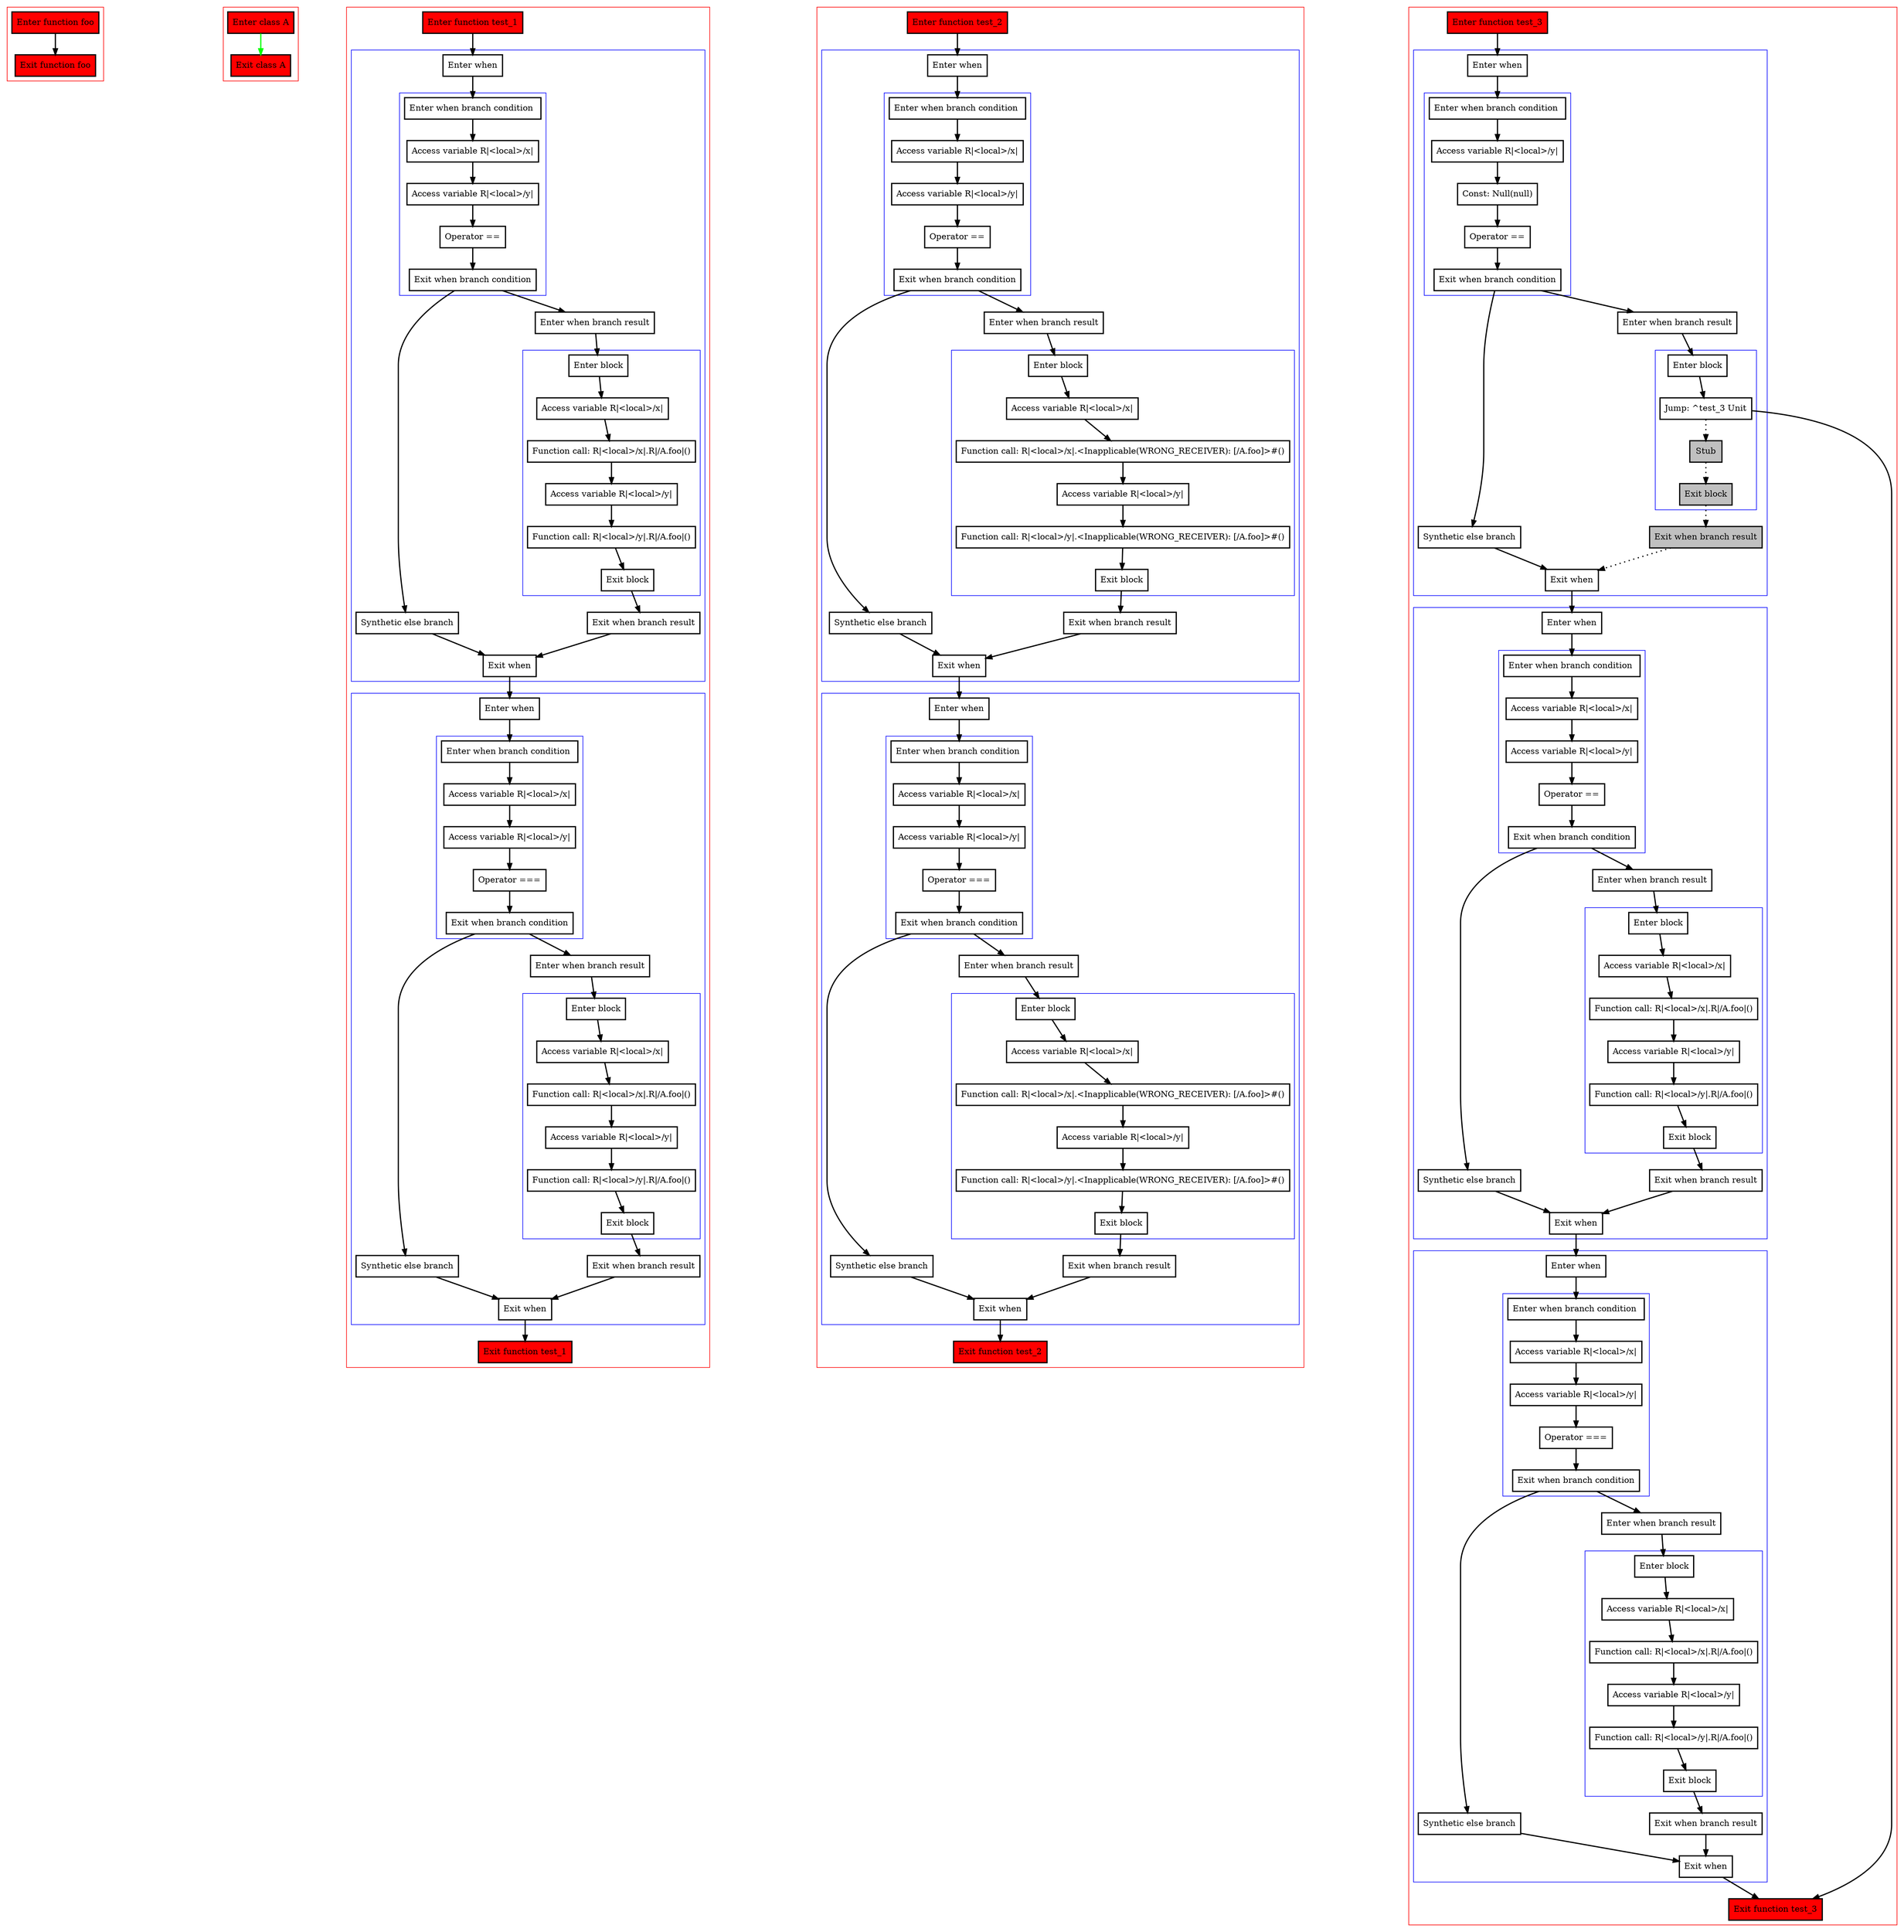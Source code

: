 digraph equalsAndIdentity_kt {
    graph [nodesep=3]
    node [shape=box penwidth=2]
    edge [penwidth=2]

    subgraph cluster_0 {
        color=red
        0 [label="Enter function foo" style="filled" fillcolor=red];
        1 [label="Exit function foo" style="filled" fillcolor=red];
    }
    0 -> {1};

    subgraph cluster_1 {
        color=red
        2 [label="Enter class A" style="filled" fillcolor=red];
        3 [label="Exit class A" style="filled" fillcolor=red];
    }
    2 -> {3} [color=green];

    subgraph cluster_2 {
        color=red
        4 [label="Enter function test_1" style="filled" fillcolor=red];
        subgraph cluster_3 {
            color=blue
            6 [label="Enter when"];
            subgraph cluster_4 {
                color=blue
                8 [label="Enter when branch condition "];
                9 [label="Access variable R|<local>/x|"];
                10 [label="Access variable R|<local>/y|"];
                11 [label="Operator =="];
                12 [label="Exit when branch condition"];
            }
            21 [label="Synthetic else branch"];
            13 [label="Enter when branch result"];
            subgraph cluster_5 {
                color=blue
                14 [label="Enter block"];
                15 [label="Access variable R|<local>/x|"];
                16 [label="Function call: R|<local>/x|.R|/A.foo|()"];
                17 [label="Access variable R|<local>/y|"];
                18 [label="Function call: R|<local>/y|.R|/A.foo|()"];
                19 [label="Exit block"];
            }
            20 [label="Exit when branch result"];
            7 [label="Exit when"];
        }
        subgraph cluster_6 {
            color=blue
            22 [label="Enter when"];
            subgraph cluster_7 {
                color=blue
                24 [label="Enter when branch condition "];
                25 [label="Access variable R|<local>/x|"];
                26 [label="Access variable R|<local>/y|"];
                27 [label="Operator ==="];
                28 [label="Exit when branch condition"];
            }
            37 [label="Synthetic else branch"];
            29 [label="Enter when branch result"];
            subgraph cluster_8 {
                color=blue
                30 [label="Enter block"];
                31 [label="Access variable R|<local>/x|"];
                32 [label="Function call: R|<local>/x|.R|/A.foo|()"];
                33 [label="Access variable R|<local>/y|"];
                34 [label="Function call: R|<local>/y|.R|/A.foo|()"];
                35 [label="Exit block"];
            }
            36 [label="Exit when branch result"];
            23 [label="Exit when"];
        }
        5 [label="Exit function test_1" style="filled" fillcolor=red];
    }
    4 -> {6};
    6 -> {8};
    7 -> {22};
    8 -> {9};
    9 -> {10};
    10 -> {11};
    11 -> {12};
    12 -> {13 21};
    13 -> {14};
    14 -> {15};
    15 -> {16};
    16 -> {17};
    17 -> {18};
    18 -> {19};
    19 -> {20};
    20 -> {7};
    21 -> {7};
    22 -> {24};
    23 -> {5};
    24 -> {25};
    25 -> {26};
    26 -> {27};
    27 -> {28};
    28 -> {29 37};
    29 -> {30};
    30 -> {31};
    31 -> {32};
    32 -> {33};
    33 -> {34};
    34 -> {35};
    35 -> {36};
    36 -> {23};
    37 -> {23};

    subgraph cluster_9 {
        color=red
        38 [label="Enter function test_2" style="filled" fillcolor=red];
        subgraph cluster_10 {
            color=blue
            40 [label="Enter when"];
            subgraph cluster_11 {
                color=blue
                42 [label="Enter when branch condition "];
                43 [label="Access variable R|<local>/x|"];
                44 [label="Access variable R|<local>/y|"];
                45 [label="Operator =="];
                46 [label="Exit when branch condition"];
            }
            55 [label="Synthetic else branch"];
            47 [label="Enter when branch result"];
            subgraph cluster_12 {
                color=blue
                48 [label="Enter block"];
                49 [label="Access variable R|<local>/x|"];
                50 [label="Function call: R|<local>/x|.<Inapplicable(WRONG_RECEIVER): [/A.foo]>#()"];
                51 [label="Access variable R|<local>/y|"];
                52 [label="Function call: R|<local>/y|.<Inapplicable(WRONG_RECEIVER): [/A.foo]>#()"];
                53 [label="Exit block"];
            }
            54 [label="Exit when branch result"];
            41 [label="Exit when"];
        }
        subgraph cluster_13 {
            color=blue
            56 [label="Enter when"];
            subgraph cluster_14 {
                color=blue
                58 [label="Enter when branch condition "];
                59 [label="Access variable R|<local>/x|"];
                60 [label="Access variable R|<local>/y|"];
                61 [label="Operator ==="];
                62 [label="Exit when branch condition"];
            }
            71 [label="Synthetic else branch"];
            63 [label="Enter when branch result"];
            subgraph cluster_15 {
                color=blue
                64 [label="Enter block"];
                65 [label="Access variable R|<local>/x|"];
                66 [label="Function call: R|<local>/x|.<Inapplicable(WRONG_RECEIVER): [/A.foo]>#()"];
                67 [label="Access variable R|<local>/y|"];
                68 [label="Function call: R|<local>/y|.<Inapplicable(WRONG_RECEIVER): [/A.foo]>#()"];
                69 [label="Exit block"];
            }
            70 [label="Exit when branch result"];
            57 [label="Exit when"];
        }
        39 [label="Exit function test_2" style="filled" fillcolor=red];
    }
    38 -> {40};
    40 -> {42};
    41 -> {56};
    42 -> {43};
    43 -> {44};
    44 -> {45};
    45 -> {46};
    46 -> {47 55};
    47 -> {48};
    48 -> {49};
    49 -> {50};
    50 -> {51};
    51 -> {52};
    52 -> {53};
    53 -> {54};
    54 -> {41};
    55 -> {41};
    56 -> {58};
    57 -> {39};
    58 -> {59};
    59 -> {60};
    60 -> {61};
    61 -> {62};
    62 -> {63 71};
    63 -> {64};
    64 -> {65};
    65 -> {66};
    66 -> {67};
    67 -> {68};
    68 -> {69};
    69 -> {70};
    70 -> {57};
    71 -> {57};

    subgraph cluster_16 {
        color=red
        72 [label="Enter function test_3" style="filled" fillcolor=red];
        subgraph cluster_17 {
            color=blue
            74 [label="Enter when"];
            subgraph cluster_18 {
                color=blue
                76 [label="Enter when branch condition "];
                77 [label="Access variable R|<local>/y|"];
                78 [label="Const: Null(null)"];
                79 [label="Operator =="];
                80 [label="Exit when branch condition"];
            }
            87 [label="Synthetic else branch"];
            81 [label="Enter when branch result"];
            subgraph cluster_19 {
                color=blue
                82 [label="Enter block"];
                83 [label="Jump: ^test_3 Unit"];
                84 [label="Stub" style="filled" fillcolor=gray];
                85 [label="Exit block" style="filled" fillcolor=gray];
            }
            86 [label="Exit when branch result" style="filled" fillcolor=gray];
            75 [label="Exit when"];
        }
        subgraph cluster_20 {
            color=blue
            88 [label="Enter when"];
            subgraph cluster_21 {
                color=blue
                90 [label="Enter when branch condition "];
                91 [label="Access variable R|<local>/x|"];
                92 [label="Access variable R|<local>/y|"];
                93 [label="Operator =="];
                94 [label="Exit when branch condition"];
            }
            103 [label="Synthetic else branch"];
            95 [label="Enter when branch result"];
            subgraph cluster_22 {
                color=blue
                96 [label="Enter block"];
                97 [label="Access variable R|<local>/x|"];
                98 [label="Function call: R|<local>/x|.R|/A.foo|()"];
                99 [label="Access variable R|<local>/y|"];
                100 [label="Function call: R|<local>/y|.R|/A.foo|()"];
                101 [label="Exit block"];
            }
            102 [label="Exit when branch result"];
            89 [label="Exit when"];
        }
        subgraph cluster_23 {
            color=blue
            104 [label="Enter when"];
            subgraph cluster_24 {
                color=blue
                106 [label="Enter when branch condition "];
                107 [label="Access variable R|<local>/x|"];
                108 [label="Access variable R|<local>/y|"];
                109 [label="Operator ==="];
                110 [label="Exit when branch condition"];
            }
            119 [label="Synthetic else branch"];
            111 [label="Enter when branch result"];
            subgraph cluster_25 {
                color=blue
                112 [label="Enter block"];
                113 [label="Access variable R|<local>/x|"];
                114 [label="Function call: R|<local>/x|.R|/A.foo|()"];
                115 [label="Access variable R|<local>/y|"];
                116 [label="Function call: R|<local>/y|.R|/A.foo|()"];
                117 [label="Exit block"];
            }
            118 [label="Exit when branch result"];
            105 [label="Exit when"];
        }
        73 [label="Exit function test_3" style="filled" fillcolor=red];
    }
    72 -> {74};
    74 -> {76};
    75 -> {88};
    76 -> {77};
    77 -> {78};
    78 -> {79};
    79 -> {80};
    80 -> {81 87};
    81 -> {82};
    82 -> {83};
    83 -> {73};
    83 -> {84} [style=dotted];
    84 -> {85} [style=dotted];
    85 -> {86} [style=dotted];
    86 -> {75} [style=dotted];
    87 -> {75};
    88 -> {90};
    89 -> {104};
    90 -> {91};
    91 -> {92};
    92 -> {93};
    93 -> {94};
    94 -> {95 103};
    95 -> {96};
    96 -> {97};
    97 -> {98};
    98 -> {99};
    99 -> {100};
    100 -> {101};
    101 -> {102};
    102 -> {89};
    103 -> {89};
    104 -> {106};
    105 -> {73};
    106 -> {107};
    107 -> {108};
    108 -> {109};
    109 -> {110};
    110 -> {111 119};
    111 -> {112};
    112 -> {113};
    113 -> {114};
    114 -> {115};
    115 -> {116};
    116 -> {117};
    117 -> {118};
    118 -> {105};
    119 -> {105};

}
